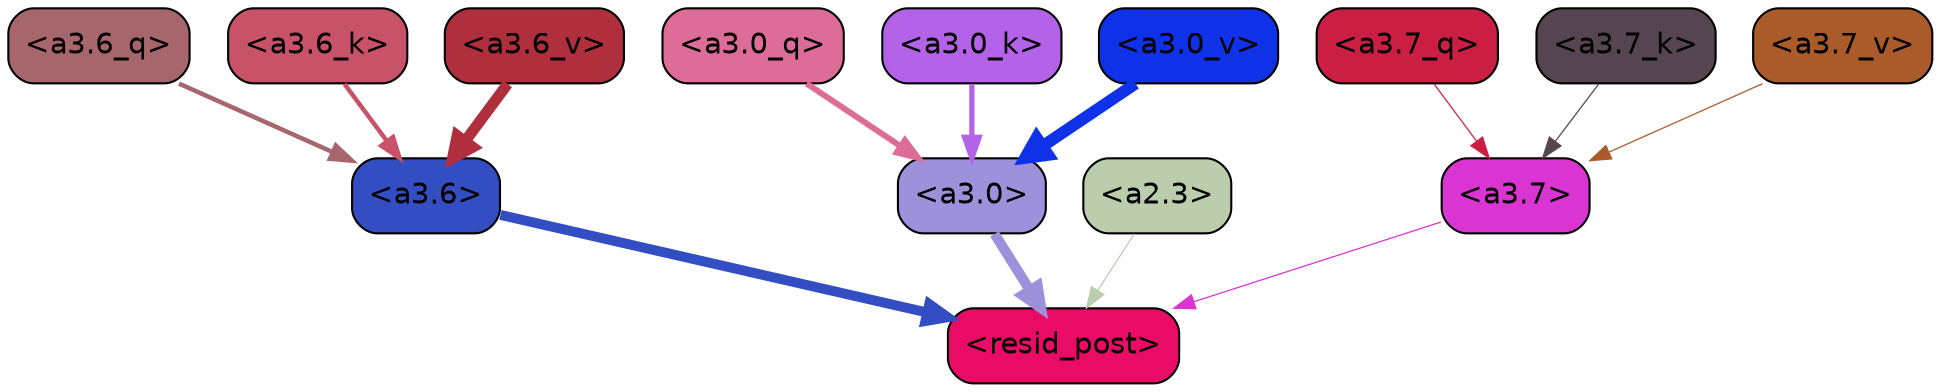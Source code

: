 strict digraph "" {
	graph [bgcolor=transparent,
		layout=dot,
		overlap=false,
		splines=true
	];
	"<a3.7>"	[color=black,
		fillcolor="#da34d2",
		fontname=Helvetica,
		shape=box,
		style="filled, rounded"];
	"<resid_post>"	[color=black,
		fillcolor="#ea0b66",
		fontname=Helvetica,
		shape=box,
		style="filled, rounded"];
	"<a3.7>" -> "<resid_post>"	[color="#da34d2",
		penwidth=0.6];
	"<a3.6>"	[color=black,
		fillcolor="#334ec2",
		fontname=Helvetica,
		shape=box,
		style="filled, rounded"];
	"<a3.6>" -> "<resid_post>"	[color="#334ec2",
		penwidth=4.7534414529800415];
	"<a3.0>"	[color=black,
		fillcolor="#9e91dc",
		fontname=Helvetica,
		shape=box,
		style="filled, rounded"];
	"<a3.0>" -> "<resid_post>"	[color="#9e91dc",
		penwidth=4.898576855659485];
	"<a2.3>"	[color=black,
		fillcolor="#bccdad",
		fontname=Helvetica,
		shape=box,
		style="filled, rounded"];
	"<a2.3>" -> "<resid_post>"	[color="#bccdad",
		penwidth=0.6];
	"<a3.7_q>"	[color=black,
		fillcolor="#ca1f43",
		fontname=Helvetica,
		shape=box,
		style="filled, rounded"];
	"<a3.7_q>" -> "<a3.7>"	[color="#ca1f43",
		penwidth=0.6];
	"<a3.6_q>"	[color=black,
		fillcolor="#a7666b",
		fontname=Helvetica,
		shape=box,
		style="filled, rounded"];
	"<a3.6_q>" -> "<a3.6>"	[color="#a7666b",
		penwidth=2.160832464694977];
	"<a3.0_q>"	[color=black,
		fillcolor="#dd6c98",
		fontname=Helvetica,
		shape=box,
		style="filled, rounded"];
	"<a3.0_q>" -> "<a3.0>"	[color="#dd6c98",
		penwidth=2.870753765106201];
	"<a3.7_k>"	[color=black,
		fillcolor="#554551",
		fontname=Helvetica,
		shape=box,
		style="filled, rounded"];
	"<a3.7_k>" -> "<a3.7>"	[color="#554551",
		penwidth=0.6];
	"<a3.6_k>"	[color=black,
		fillcolor="#c85268",
		fontname=Helvetica,
		shape=box,
		style="filled, rounded"];
	"<a3.6_k>" -> "<a3.6>"	[color="#c85268",
		penwidth=2.13908451795578];
	"<a3.0_k>"	[color=black,
		fillcolor="#b463e9",
		fontname=Helvetica,
		shape=box,
		style="filled, rounded"];
	"<a3.0_k>" -> "<a3.0>"	[color="#b463e9",
		penwidth=2.520303964614868];
	"<a3.7_v>"	[color=black,
		fillcolor="#ab5a29",
		fontname=Helvetica,
		shape=box,
		style="filled, rounded"];
	"<a3.7_v>" -> "<a3.7>"	[color="#ab5a29",
		penwidth=0.6];
	"<a3.6_v>"	[color=black,
		fillcolor="#af2f3d",
		fontname=Helvetica,
		shape=box,
		style="filled, rounded"];
	"<a3.6_v>" -> "<a3.6>"	[color="#af2f3d",
		penwidth=5.297133803367615];
	"<a3.0_v>"	[color=black,
		fillcolor="#0f32e9",
		fontname=Helvetica,
		shape=box,
		style="filled, rounded"];
	"<a3.0_v>" -> "<a3.0>"	[color="#0f32e9",
		penwidth=5.680712580680847];
}
